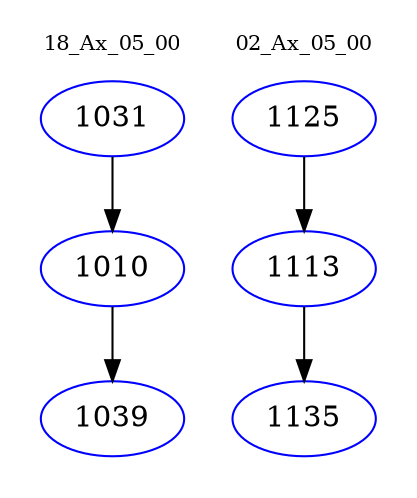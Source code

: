 digraph{
subgraph cluster_0 {
color = white
label = "18_Ax_05_00";
fontsize=10;
T0_1031 [label="1031", color="blue"]
T0_1031 -> T0_1010 [color="black"]
T0_1010 [label="1010", color="blue"]
T0_1010 -> T0_1039 [color="black"]
T0_1039 [label="1039", color="blue"]
}
subgraph cluster_1 {
color = white
label = "02_Ax_05_00";
fontsize=10;
T1_1125 [label="1125", color="blue"]
T1_1125 -> T1_1113 [color="black"]
T1_1113 [label="1113", color="blue"]
T1_1113 -> T1_1135 [color="black"]
T1_1135 [label="1135", color="blue"]
}
}
